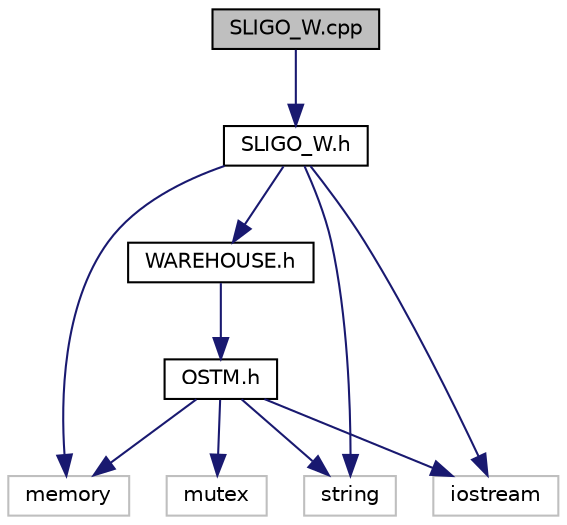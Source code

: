 digraph "SLIGO_W.cpp"
{
  edge [fontname="Helvetica",fontsize="10",labelfontname="Helvetica",labelfontsize="10"];
  node [fontname="Helvetica",fontsize="10",shape=record];
  Node1 [label="SLIGO_W.cpp",height=0.2,width=0.4,color="black", fillcolor="grey75", style="filled", fontcolor="black"];
  Node1 -> Node2 [color="midnightblue",fontsize="10",style="solid"];
  Node2 [label="SLIGO_W.h",height=0.2,width=0.4,color="black", fillcolor="white", style="filled",URL="$_s_l_i_g_o___w_8h.html"];
  Node2 -> Node3 [color="midnightblue",fontsize="10",style="solid"];
  Node3 [label="WAREHOUSE.h",height=0.2,width=0.4,color="black", fillcolor="white", style="filled",URL="$_w_a_r_e_h_o_u_s_e_8h.html"];
  Node3 -> Node4 [color="midnightblue",fontsize="10",style="solid"];
  Node4 [label="OSTM.h",height=0.2,width=0.4,color="black", fillcolor="white", style="filled",URL="$_o_s_t_m_8h.html"];
  Node4 -> Node5 [color="midnightblue",fontsize="10",style="solid"];
  Node5 [label="mutex",height=0.2,width=0.4,color="grey75", fillcolor="white", style="filled"];
  Node4 -> Node6 [color="midnightblue",fontsize="10",style="solid"];
  Node6 [label="memory",height=0.2,width=0.4,color="grey75", fillcolor="white", style="filled"];
  Node4 -> Node7 [color="midnightblue",fontsize="10",style="solid"];
  Node7 [label="string",height=0.2,width=0.4,color="grey75", fillcolor="white", style="filled"];
  Node4 -> Node8 [color="midnightblue",fontsize="10",style="solid"];
  Node8 [label="iostream",height=0.2,width=0.4,color="grey75", fillcolor="white", style="filled"];
  Node2 -> Node7 [color="midnightblue",fontsize="10",style="solid"];
  Node2 -> Node6 [color="midnightblue",fontsize="10",style="solid"];
  Node2 -> Node8 [color="midnightblue",fontsize="10",style="solid"];
}
